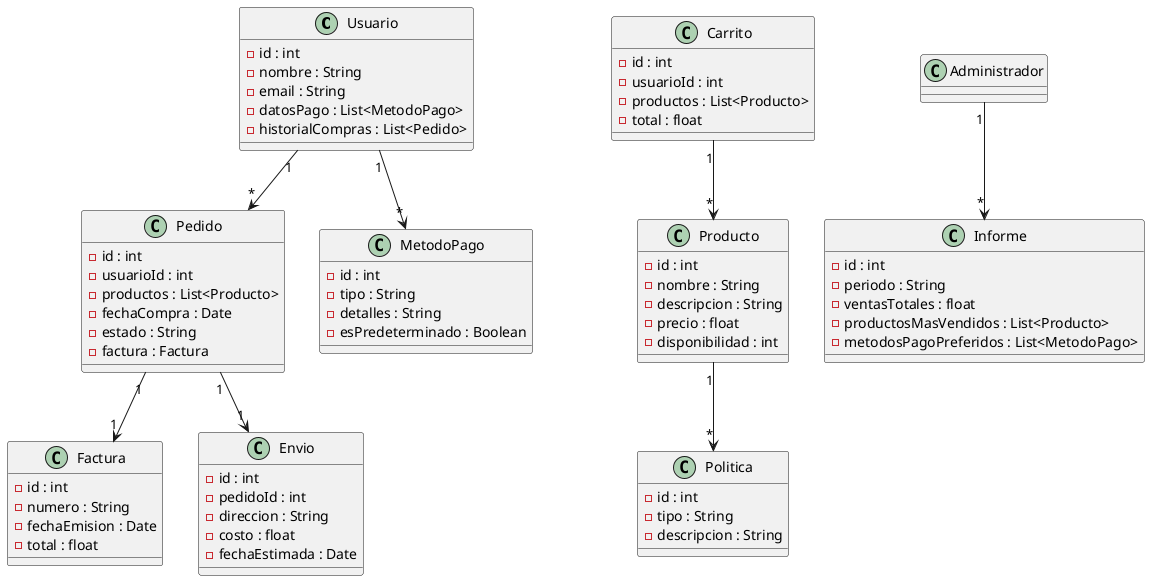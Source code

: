 @startuml md_ejercicio_4

class Usuario {
    - id : int
    - nombre : String
    - email : String
    - datosPago : List<MetodoPago>
    - historialCompras : List<Pedido>
}

class Producto {
    - id : int
    - nombre : String
    - descripcion : String
    - precio : float
    - disponibilidad : int
}

class Carrito {
    - id : int
    - usuarioId : int
    - productos : List<Producto>
    - total : float
}

class Pedido {
    - id : int
    - usuarioId : int
    - productos : List<Producto>
    - fechaCompra : Date
    - estado : String
    - factura : Factura
}

class Factura {
    - id : int
    - numero : String
    - fechaEmision : Date
    - total : float
}

class MetodoPago {
    - id : int
    - tipo : String
    - detalles : String
    - esPredeterminado : Boolean
}

class Politica {
    - id : int
    - tipo : String
    - descripcion : String
}

class Envio {
    - id : int
    - pedidoId : int
    - direccion : String
    - costo : float
    - fechaEstimada : Date
}

class Informe {
    - id : int
    - periodo : String
    - ventasTotales : float
    - productosMasVendidos : List<Producto>
    - metodosPagoPreferidos : List<MetodoPago>
}

Usuario "1" --> "*" Pedido
Pedido "1" --> "1" Factura
Pedido "1" --> "1" Envio
Usuario "1" --> "*" MetodoPago
Carrito "1" --> "*" Producto
Producto "1" --> "*" Politica
Administrador "1" --> "*" Informe
@enduml
